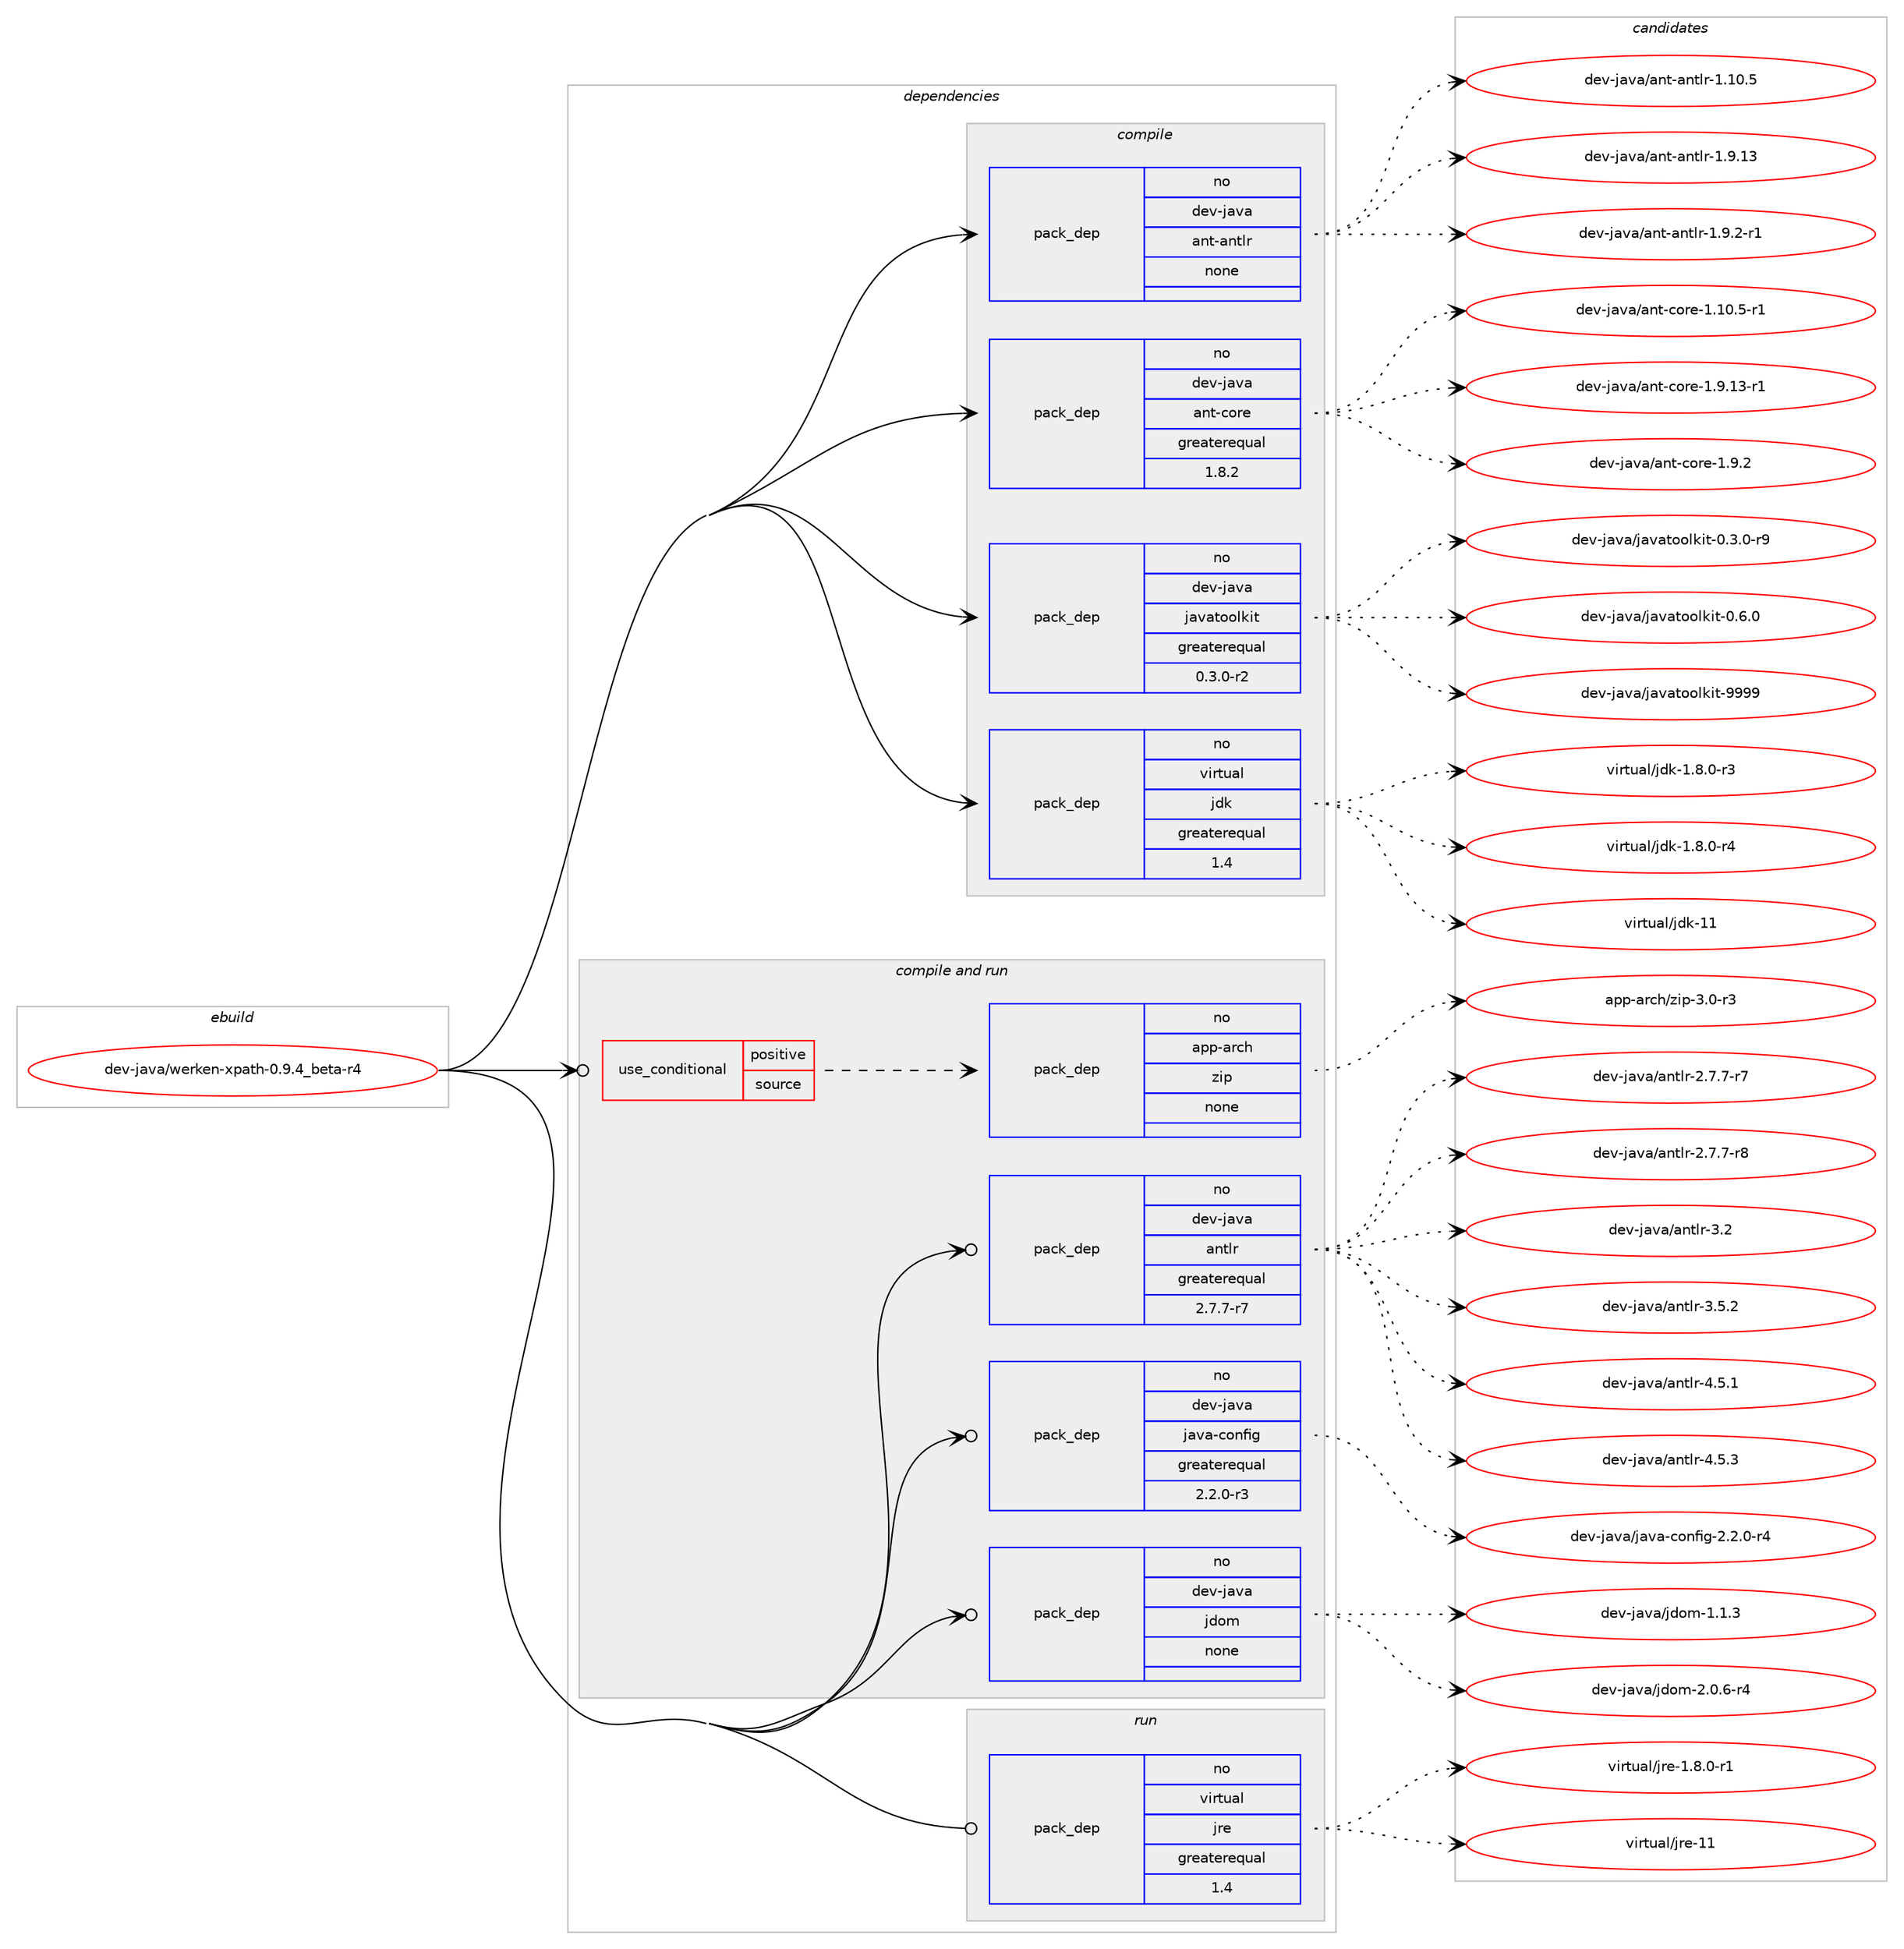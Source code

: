 digraph prolog {

# *************
# Graph options
# *************

newrank=true;
concentrate=true;
compound=true;
graph [rankdir=LR,fontname=Helvetica,fontsize=10,ranksep=1.5];#, ranksep=2.5, nodesep=0.2];
edge  [arrowhead=vee];
node  [fontname=Helvetica,fontsize=10];

# **********
# The ebuild
# **********

subgraph cluster_leftcol {
color=gray;
rank=same;
label=<<i>ebuild</i>>;
id [label="dev-java/werken-xpath-0.9.4_beta-r4", color=red, width=4, href="../dev-java/werken-xpath-0.9.4_beta-r4.svg"];
}

# ****************
# The dependencies
# ****************

subgraph cluster_midcol {
color=gray;
label=<<i>dependencies</i>>;
subgraph cluster_compile {
fillcolor="#eeeeee";
style=filled;
label=<<i>compile</i>>;
subgraph pack971815 {
dependency1357638 [label=<<TABLE BORDER="0" CELLBORDER="1" CELLSPACING="0" CELLPADDING="4" WIDTH="220"><TR><TD ROWSPAN="6" CELLPADDING="30">pack_dep</TD></TR><TR><TD WIDTH="110">no</TD></TR><TR><TD>dev-java</TD></TR><TR><TD>ant-antlr</TD></TR><TR><TD>none</TD></TR><TR><TD></TD></TR></TABLE>>, shape=none, color=blue];
}
id:e -> dependency1357638:w [weight=20,style="solid",arrowhead="vee"];
subgraph pack971816 {
dependency1357639 [label=<<TABLE BORDER="0" CELLBORDER="1" CELLSPACING="0" CELLPADDING="4" WIDTH="220"><TR><TD ROWSPAN="6" CELLPADDING="30">pack_dep</TD></TR><TR><TD WIDTH="110">no</TD></TR><TR><TD>dev-java</TD></TR><TR><TD>ant-core</TD></TR><TR><TD>greaterequal</TD></TR><TR><TD>1.8.2</TD></TR></TABLE>>, shape=none, color=blue];
}
id:e -> dependency1357639:w [weight=20,style="solid",arrowhead="vee"];
subgraph pack971817 {
dependency1357640 [label=<<TABLE BORDER="0" CELLBORDER="1" CELLSPACING="0" CELLPADDING="4" WIDTH="220"><TR><TD ROWSPAN="6" CELLPADDING="30">pack_dep</TD></TR><TR><TD WIDTH="110">no</TD></TR><TR><TD>dev-java</TD></TR><TR><TD>javatoolkit</TD></TR><TR><TD>greaterequal</TD></TR><TR><TD>0.3.0-r2</TD></TR></TABLE>>, shape=none, color=blue];
}
id:e -> dependency1357640:w [weight=20,style="solid",arrowhead="vee"];
subgraph pack971818 {
dependency1357641 [label=<<TABLE BORDER="0" CELLBORDER="1" CELLSPACING="0" CELLPADDING="4" WIDTH="220"><TR><TD ROWSPAN="6" CELLPADDING="30">pack_dep</TD></TR><TR><TD WIDTH="110">no</TD></TR><TR><TD>virtual</TD></TR><TR><TD>jdk</TD></TR><TR><TD>greaterequal</TD></TR><TR><TD>1.4</TD></TR></TABLE>>, shape=none, color=blue];
}
id:e -> dependency1357641:w [weight=20,style="solid",arrowhead="vee"];
}
subgraph cluster_compileandrun {
fillcolor="#eeeeee";
style=filled;
label=<<i>compile and run</i>>;
subgraph cond363372 {
dependency1357642 [label=<<TABLE BORDER="0" CELLBORDER="1" CELLSPACING="0" CELLPADDING="4"><TR><TD ROWSPAN="3" CELLPADDING="10">use_conditional</TD></TR><TR><TD>positive</TD></TR><TR><TD>source</TD></TR></TABLE>>, shape=none, color=red];
subgraph pack971819 {
dependency1357643 [label=<<TABLE BORDER="0" CELLBORDER="1" CELLSPACING="0" CELLPADDING="4" WIDTH="220"><TR><TD ROWSPAN="6" CELLPADDING="30">pack_dep</TD></TR><TR><TD WIDTH="110">no</TD></TR><TR><TD>app-arch</TD></TR><TR><TD>zip</TD></TR><TR><TD>none</TD></TR><TR><TD></TD></TR></TABLE>>, shape=none, color=blue];
}
dependency1357642:e -> dependency1357643:w [weight=20,style="dashed",arrowhead="vee"];
}
id:e -> dependency1357642:w [weight=20,style="solid",arrowhead="odotvee"];
subgraph pack971820 {
dependency1357644 [label=<<TABLE BORDER="0" CELLBORDER="1" CELLSPACING="0" CELLPADDING="4" WIDTH="220"><TR><TD ROWSPAN="6" CELLPADDING="30">pack_dep</TD></TR><TR><TD WIDTH="110">no</TD></TR><TR><TD>dev-java</TD></TR><TR><TD>antlr</TD></TR><TR><TD>greaterequal</TD></TR><TR><TD>2.7.7-r7</TD></TR></TABLE>>, shape=none, color=blue];
}
id:e -> dependency1357644:w [weight=20,style="solid",arrowhead="odotvee"];
subgraph pack971821 {
dependency1357645 [label=<<TABLE BORDER="0" CELLBORDER="1" CELLSPACING="0" CELLPADDING="4" WIDTH="220"><TR><TD ROWSPAN="6" CELLPADDING="30">pack_dep</TD></TR><TR><TD WIDTH="110">no</TD></TR><TR><TD>dev-java</TD></TR><TR><TD>java-config</TD></TR><TR><TD>greaterequal</TD></TR><TR><TD>2.2.0-r3</TD></TR></TABLE>>, shape=none, color=blue];
}
id:e -> dependency1357645:w [weight=20,style="solid",arrowhead="odotvee"];
subgraph pack971822 {
dependency1357646 [label=<<TABLE BORDER="0" CELLBORDER="1" CELLSPACING="0" CELLPADDING="4" WIDTH="220"><TR><TD ROWSPAN="6" CELLPADDING="30">pack_dep</TD></TR><TR><TD WIDTH="110">no</TD></TR><TR><TD>dev-java</TD></TR><TR><TD>jdom</TD></TR><TR><TD>none</TD></TR><TR><TD></TD></TR></TABLE>>, shape=none, color=blue];
}
id:e -> dependency1357646:w [weight=20,style="solid",arrowhead="odotvee"];
}
subgraph cluster_run {
fillcolor="#eeeeee";
style=filled;
label=<<i>run</i>>;
subgraph pack971823 {
dependency1357647 [label=<<TABLE BORDER="0" CELLBORDER="1" CELLSPACING="0" CELLPADDING="4" WIDTH="220"><TR><TD ROWSPAN="6" CELLPADDING="30">pack_dep</TD></TR><TR><TD WIDTH="110">no</TD></TR><TR><TD>virtual</TD></TR><TR><TD>jre</TD></TR><TR><TD>greaterequal</TD></TR><TR><TD>1.4</TD></TR></TABLE>>, shape=none, color=blue];
}
id:e -> dependency1357647:w [weight=20,style="solid",arrowhead="odot"];
}
}

# **************
# The candidates
# **************

subgraph cluster_choices {
rank=same;
color=gray;
label=<<i>candidates</i>>;

subgraph choice971815 {
color=black;
nodesep=1;
choice1001011184510697118974797110116459711011610811445494649484653 [label="dev-java/ant-antlr-1.10.5", color=red, width=4,href="../dev-java/ant-antlr-1.10.5.svg"];
choice1001011184510697118974797110116459711011610811445494657464951 [label="dev-java/ant-antlr-1.9.13", color=red, width=4,href="../dev-java/ant-antlr-1.9.13.svg"];
choice100101118451069711897479711011645971101161081144549465746504511449 [label="dev-java/ant-antlr-1.9.2-r1", color=red, width=4,href="../dev-java/ant-antlr-1.9.2-r1.svg"];
dependency1357638:e -> choice1001011184510697118974797110116459711011610811445494649484653:w [style=dotted,weight="100"];
dependency1357638:e -> choice1001011184510697118974797110116459711011610811445494657464951:w [style=dotted,weight="100"];
dependency1357638:e -> choice100101118451069711897479711011645971101161081144549465746504511449:w [style=dotted,weight="100"];
}
subgraph choice971816 {
color=black;
nodesep=1;
choice10010111845106971189747971101164599111114101454946494846534511449 [label="dev-java/ant-core-1.10.5-r1", color=red, width=4,href="../dev-java/ant-core-1.10.5-r1.svg"];
choice10010111845106971189747971101164599111114101454946574649514511449 [label="dev-java/ant-core-1.9.13-r1", color=red, width=4,href="../dev-java/ant-core-1.9.13-r1.svg"];
choice10010111845106971189747971101164599111114101454946574650 [label="dev-java/ant-core-1.9.2", color=red, width=4,href="../dev-java/ant-core-1.9.2.svg"];
dependency1357639:e -> choice10010111845106971189747971101164599111114101454946494846534511449:w [style=dotted,weight="100"];
dependency1357639:e -> choice10010111845106971189747971101164599111114101454946574649514511449:w [style=dotted,weight="100"];
dependency1357639:e -> choice10010111845106971189747971101164599111114101454946574650:w [style=dotted,weight="100"];
}
subgraph choice971817 {
color=black;
nodesep=1;
choice1001011184510697118974710697118971161111111081071051164548465146484511457 [label="dev-java/javatoolkit-0.3.0-r9", color=red, width=4,href="../dev-java/javatoolkit-0.3.0-r9.svg"];
choice100101118451069711897471069711897116111111108107105116454846544648 [label="dev-java/javatoolkit-0.6.0", color=red, width=4,href="../dev-java/javatoolkit-0.6.0.svg"];
choice1001011184510697118974710697118971161111111081071051164557575757 [label="dev-java/javatoolkit-9999", color=red, width=4,href="../dev-java/javatoolkit-9999.svg"];
dependency1357640:e -> choice1001011184510697118974710697118971161111111081071051164548465146484511457:w [style=dotted,weight="100"];
dependency1357640:e -> choice100101118451069711897471069711897116111111108107105116454846544648:w [style=dotted,weight="100"];
dependency1357640:e -> choice1001011184510697118974710697118971161111111081071051164557575757:w [style=dotted,weight="100"];
}
subgraph choice971818 {
color=black;
nodesep=1;
choice11810511411611797108471061001074549465646484511451 [label="virtual/jdk-1.8.0-r3", color=red, width=4,href="../virtual/jdk-1.8.0-r3.svg"];
choice11810511411611797108471061001074549465646484511452 [label="virtual/jdk-1.8.0-r4", color=red, width=4,href="../virtual/jdk-1.8.0-r4.svg"];
choice1181051141161179710847106100107454949 [label="virtual/jdk-11", color=red, width=4,href="../virtual/jdk-11.svg"];
dependency1357641:e -> choice11810511411611797108471061001074549465646484511451:w [style=dotted,weight="100"];
dependency1357641:e -> choice11810511411611797108471061001074549465646484511452:w [style=dotted,weight="100"];
dependency1357641:e -> choice1181051141161179710847106100107454949:w [style=dotted,weight="100"];
}
subgraph choice971819 {
color=black;
nodesep=1;
choice9711211245971149910447122105112455146484511451 [label="app-arch/zip-3.0-r3", color=red, width=4,href="../app-arch/zip-3.0-r3.svg"];
dependency1357643:e -> choice9711211245971149910447122105112455146484511451:w [style=dotted,weight="100"];
}
subgraph choice971820 {
color=black;
nodesep=1;
choice10010111845106971189747971101161081144550465546554511455 [label="dev-java/antlr-2.7.7-r7", color=red, width=4,href="../dev-java/antlr-2.7.7-r7.svg"];
choice10010111845106971189747971101161081144550465546554511456 [label="dev-java/antlr-2.7.7-r8", color=red, width=4,href="../dev-java/antlr-2.7.7-r8.svg"];
choice100101118451069711897479711011610811445514650 [label="dev-java/antlr-3.2", color=red, width=4,href="../dev-java/antlr-3.2.svg"];
choice1001011184510697118974797110116108114455146534650 [label="dev-java/antlr-3.5.2", color=red, width=4,href="../dev-java/antlr-3.5.2.svg"];
choice1001011184510697118974797110116108114455246534649 [label="dev-java/antlr-4.5.1", color=red, width=4,href="../dev-java/antlr-4.5.1.svg"];
choice1001011184510697118974797110116108114455246534651 [label="dev-java/antlr-4.5.3", color=red, width=4,href="../dev-java/antlr-4.5.3.svg"];
dependency1357644:e -> choice10010111845106971189747971101161081144550465546554511455:w [style=dotted,weight="100"];
dependency1357644:e -> choice10010111845106971189747971101161081144550465546554511456:w [style=dotted,weight="100"];
dependency1357644:e -> choice100101118451069711897479711011610811445514650:w [style=dotted,weight="100"];
dependency1357644:e -> choice1001011184510697118974797110116108114455146534650:w [style=dotted,weight="100"];
dependency1357644:e -> choice1001011184510697118974797110116108114455246534649:w [style=dotted,weight="100"];
dependency1357644:e -> choice1001011184510697118974797110116108114455246534651:w [style=dotted,weight="100"];
}
subgraph choice971821 {
color=black;
nodesep=1;
choice10010111845106971189747106971189745991111101021051034550465046484511452 [label="dev-java/java-config-2.2.0-r4", color=red, width=4,href="../dev-java/java-config-2.2.0-r4.svg"];
dependency1357645:e -> choice10010111845106971189747106971189745991111101021051034550465046484511452:w [style=dotted,weight="100"];
}
subgraph choice971822 {
color=black;
nodesep=1;
choice10010111845106971189747106100111109454946494651 [label="dev-java/jdom-1.1.3", color=red, width=4,href="../dev-java/jdom-1.1.3.svg"];
choice100101118451069711897471061001111094550464846544511452 [label="dev-java/jdom-2.0.6-r4", color=red, width=4,href="../dev-java/jdom-2.0.6-r4.svg"];
dependency1357646:e -> choice10010111845106971189747106100111109454946494651:w [style=dotted,weight="100"];
dependency1357646:e -> choice100101118451069711897471061001111094550464846544511452:w [style=dotted,weight="100"];
}
subgraph choice971823 {
color=black;
nodesep=1;
choice11810511411611797108471061141014549465646484511449 [label="virtual/jre-1.8.0-r1", color=red, width=4,href="../virtual/jre-1.8.0-r1.svg"];
choice1181051141161179710847106114101454949 [label="virtual/jre-11", color=red, width=4,href="../virtual/jre-11.svg"];
dependency1357647:e -> choice11810511411611797108471061141014549465646484511449:w [style=dotted,weight="100"];
dependency1357647:e -> choice1181051141161179710847106114101454949:w [style=dotted,weight="100"];
}
}

}
